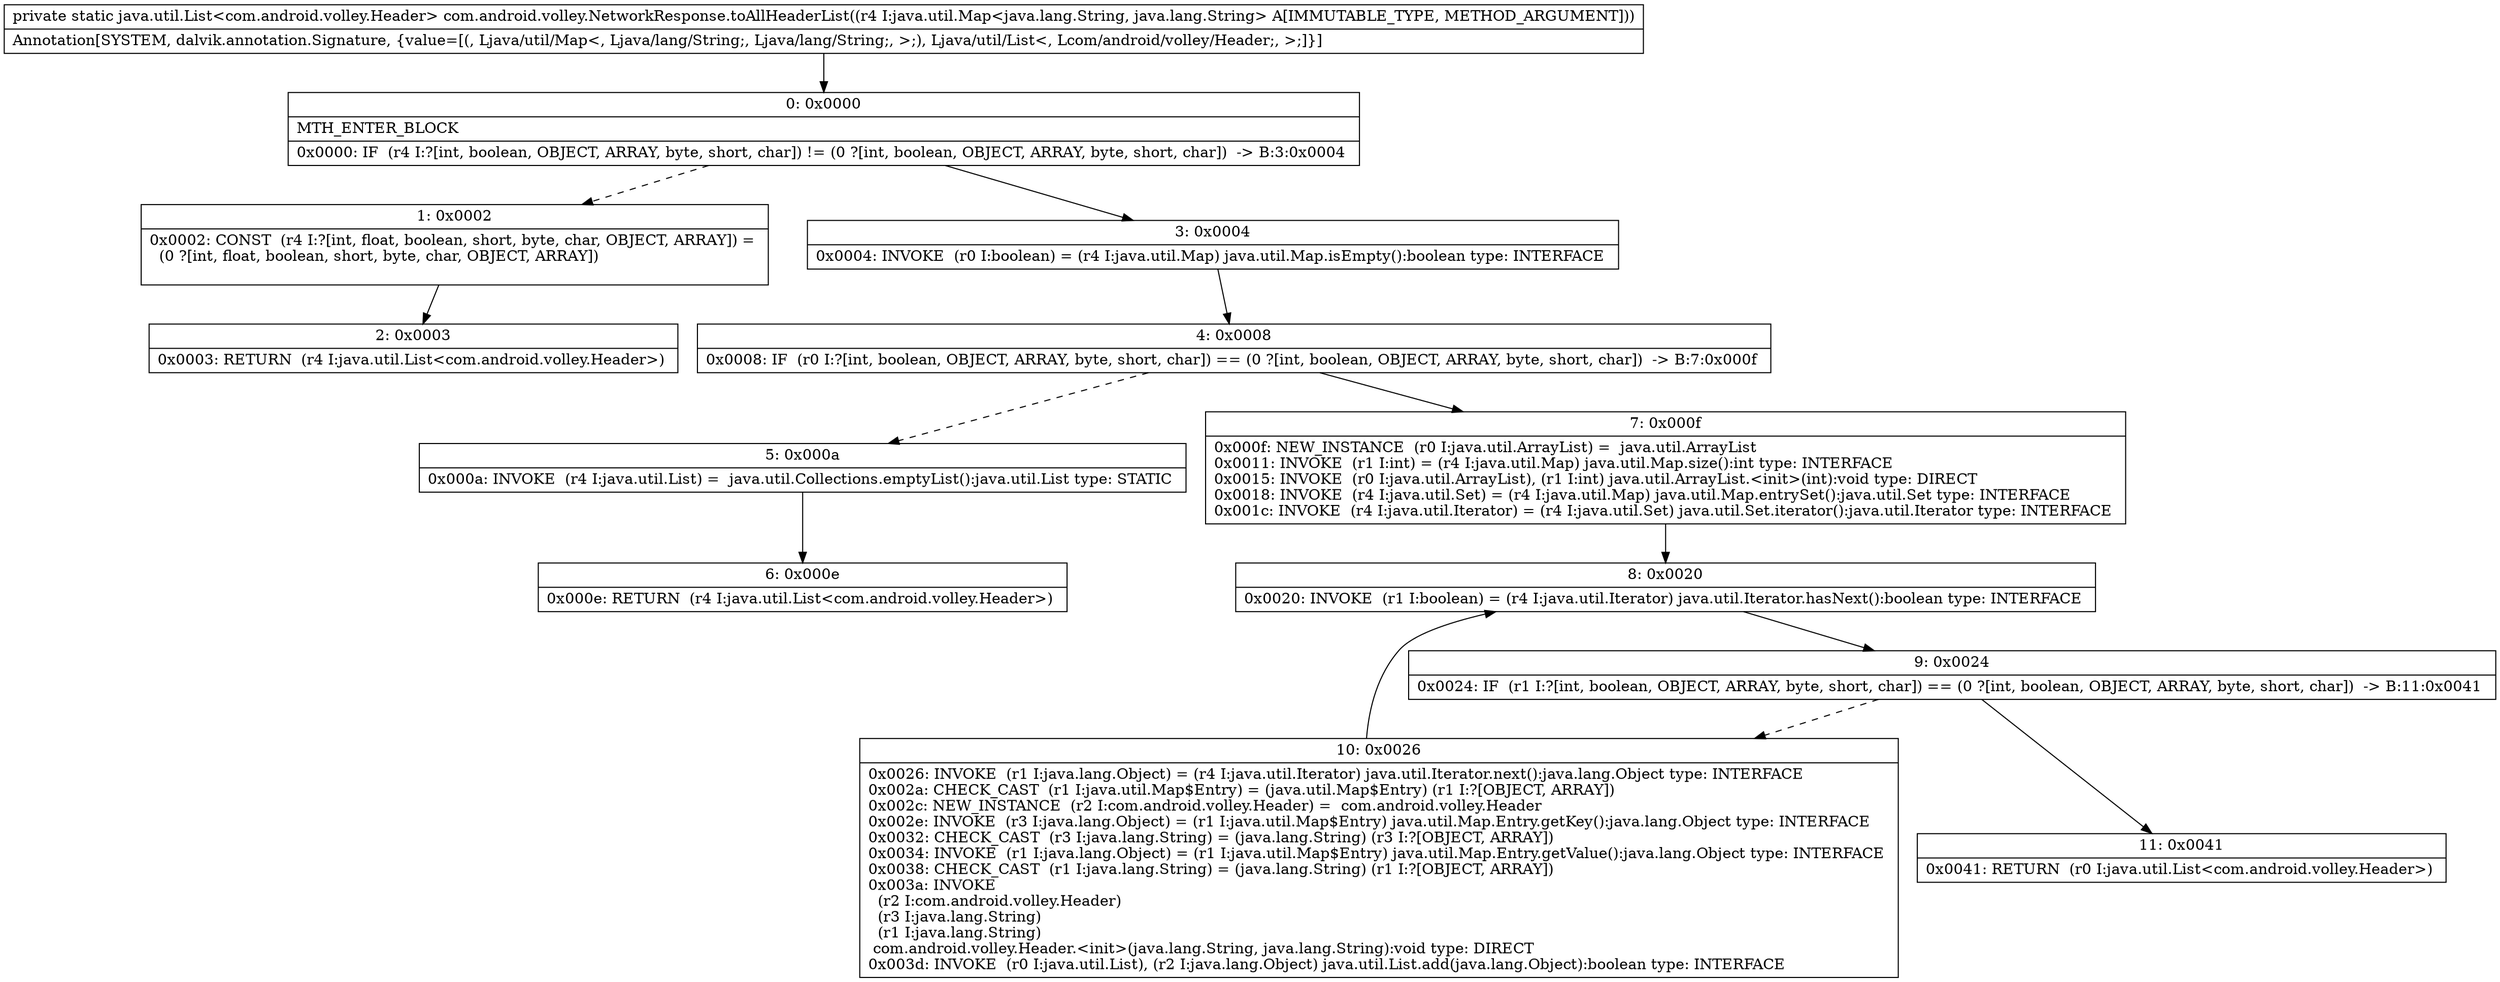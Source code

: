 digraph "CFG forcom.android.volley.NetworkResponse.toAllHeaderList(Ljava\/util\/Map;)Ljava\/util\/List;" {
Node_0 [shape=record,label="{0\:\ 0x0000|MTH_ENTER_BLOCK\l|0x0000: IF  (r4 I:?[int, boolean, OBJECT, ARRAY, byte, short, char]) != (0 ?[int, boolean, OBJECT, ARRAY, byte, short, char])  \-\> B:3:0x0004 \l}"];
Node_1 [shape=record,label="{1\:\ 0x0002|0x0002: CONST  (r4 I:?[int, float, boolean, short, byte, char, OBJECT, ARRAY]) = \l  (0 ?[int, float, boolean, short, byte, char, OBJECT, ARRAY])\l \l}"];
Node_2 [shape=record,label="{2\:\ 0x0003|0x0003: RETURN  (r4 I:java.util.List\<com.android.volley.Header\>) \l}"];
Node_3 [shape=record,label="{3\:\ 0x0004|0x0004: INVOKE  (r0 I:boolean) = (r4 I:java.util.Map) java.util.Map.isEmpty():boolean type: INTERFACE \l}"];
Node_4 [shape=record,label="{4\:\ 0x0008|0x0008: IF  (r0 I:?[int, boolean, OBJECT, ARRAY, byte, short, char]) == (0 ?[int, boolean, OBJECT, ARRAY, byte, short, char])  \-\> B:7:0x000f \l}"];
Node_5 [shape=record,label="{5\:\ 0x000a|0x000a: INVOKE  (r4 I:java.util.List) =  java.util.Collections.emptyList():java.util.List type: STATIC \l}"];
Node_6 [shape=record,label="{6\:\ 0x000e|0x000e: RETURN  (r4 I:java.util.List\<com.android.volley.Header\>) \l}"];
Node_7 [shape=record,label="{7\:\ 0x000f|0x000f: NEW_INSTANCE  (r0 I:java.util.ArrayList) =  java.util.ArrayList \l0x0011: INVOKE  (r1 I:int) = (r4 I:java.util.Map) java.util.Map.size():int type: INTERFACE \l0x0015: INVOKE  (r0 I:java.util.ArrayList), (r1 I:int) java.util.ArrayList.\<init\>(int):void type: DIRECT \l0x0018: INVOKE  (r4 I:java.util.Set) = (r4 I:java.util.Map) java.util.Map.entrySet():java.util.Set type: INTERFACE \l0x001c: INVOKE  (r4 I:java.util.Iterator) = (r4 I:java.util.Set) java.util.Set.iterator():java.util.Iterator type: INTERFACE \l}"];
Node_8 [shape=record,label="{8\:\ 0x0020|0x0020: INVOKE  (r1 I:boolean) = (r4 I:java.util.Iterator) java.util.Iterator.hasNext():boolean type: INTERFACE \l}"];
Node_9 [shape=record,label="{9\:\ 0x0024|0x0024: IF  (r1 I:?[int, boolean, OBJECT, ARRAY, byte, short, char]) == (0 ?[int, boolean, OBJECT, ARRAY, byte, short, char])  \-\> B:11:0x0041 \l}"];
Node_10 [shape=record,label="{10\:\ 0x0026|0x0026: INVOKE  (r1 I:java.lang.Object) = (r4 I:java.util.Iterator) java.util.Iterator.next():java.lang.Object type: INTERFACE \l0x002a: CHECK_CAST  (r1 I:java.util.Map$Entry) = (java.util.Map$Entry) (r1 I:?[OBJECT, ARRAY]) \l0x002c: NEW_INSTANCE  (r2 I:com.android.volley.Header) =  com.android.volley.Header \l0x002e: INVOKE  (r3 I:java.lang.Object) = (r1 I:java.util.Map$Entry) java.util.Map.Entry.getKey():java.lang.Object type: INTERFACE \l0x0032: CHECK_CAST  (r3 I:java.lang.String) = (java.lang.String) (r3 I:?[OBJECT, ARRAY]) \l0x0034: INVOKE  (r1 I:java.lang.Object) = (r1 I:java.util.Map$Entry) java.util.Map.Entry.getValue():java.lang.Object type: INTERFACE \l0x0038: CHECK_CAST  (r1 I:java.lang.String) = (java.lang.String) (r1 I:?[OBJECT, ARRAY]) \l0x003a: INVOKE  \l  (r2 I:com.android.volley.Header)\l  (r3 I:java.lang.String)\l  (r1 I:java.lang.String)\l com.android.volley.Header.\<init\>(java.lang.String, java.lang.String):void type: DIRECT \l0x003d: INVOKE  (r0 I:java.util.List), (r2 I:java.lang.Object) java.util.List.add(java.lang.Object):boolean type: INTERFACE \l}"];
Node_11 [shape=record,label="{11\:\ 0x0041|0x0041: RETURN  (r0 I:java.util.List\<com.android.volley.Header\>) \l}"];
MethodNode[shape=record,label="{private static java.util.List\<com.android.volley.Header\> com.android.volley.NetworkResponse.toAllHeaderList((r4 I:java.util.Map\<java.lang.String, java.lang.String\> A[IMMUTABLE_TYPE, METHOD_ARGUMENT]))  | Annotation[SYSTEM, dalvik.annotation.Signature, \{value=[(, Ljava\/util\/Map\<, Ljava\/lang\/String;, Ljava\/lang\/String;, \>;), Ljava\/util\/List\<, Lcom\/android\/volley\/Header;, \>;]\}]\l}"];
MethodNode -> Node_0;
Node_0 -> Node_1[style=dashed];
Node_0 -> Node_3;
Node_1 -> Node_2;
Node_3 -> Node_4;
Node_4 -> Node_5[style=dashed];
Node_4 -> Node_7;
Node_5 -> Node_6;
Node_7 -> Node_8;
Node_8 -> Node_9;
Node_9 -> Node_10[style=dashed];
Node_9 -> Node_11;
Node_10 -> Node_8;
}

